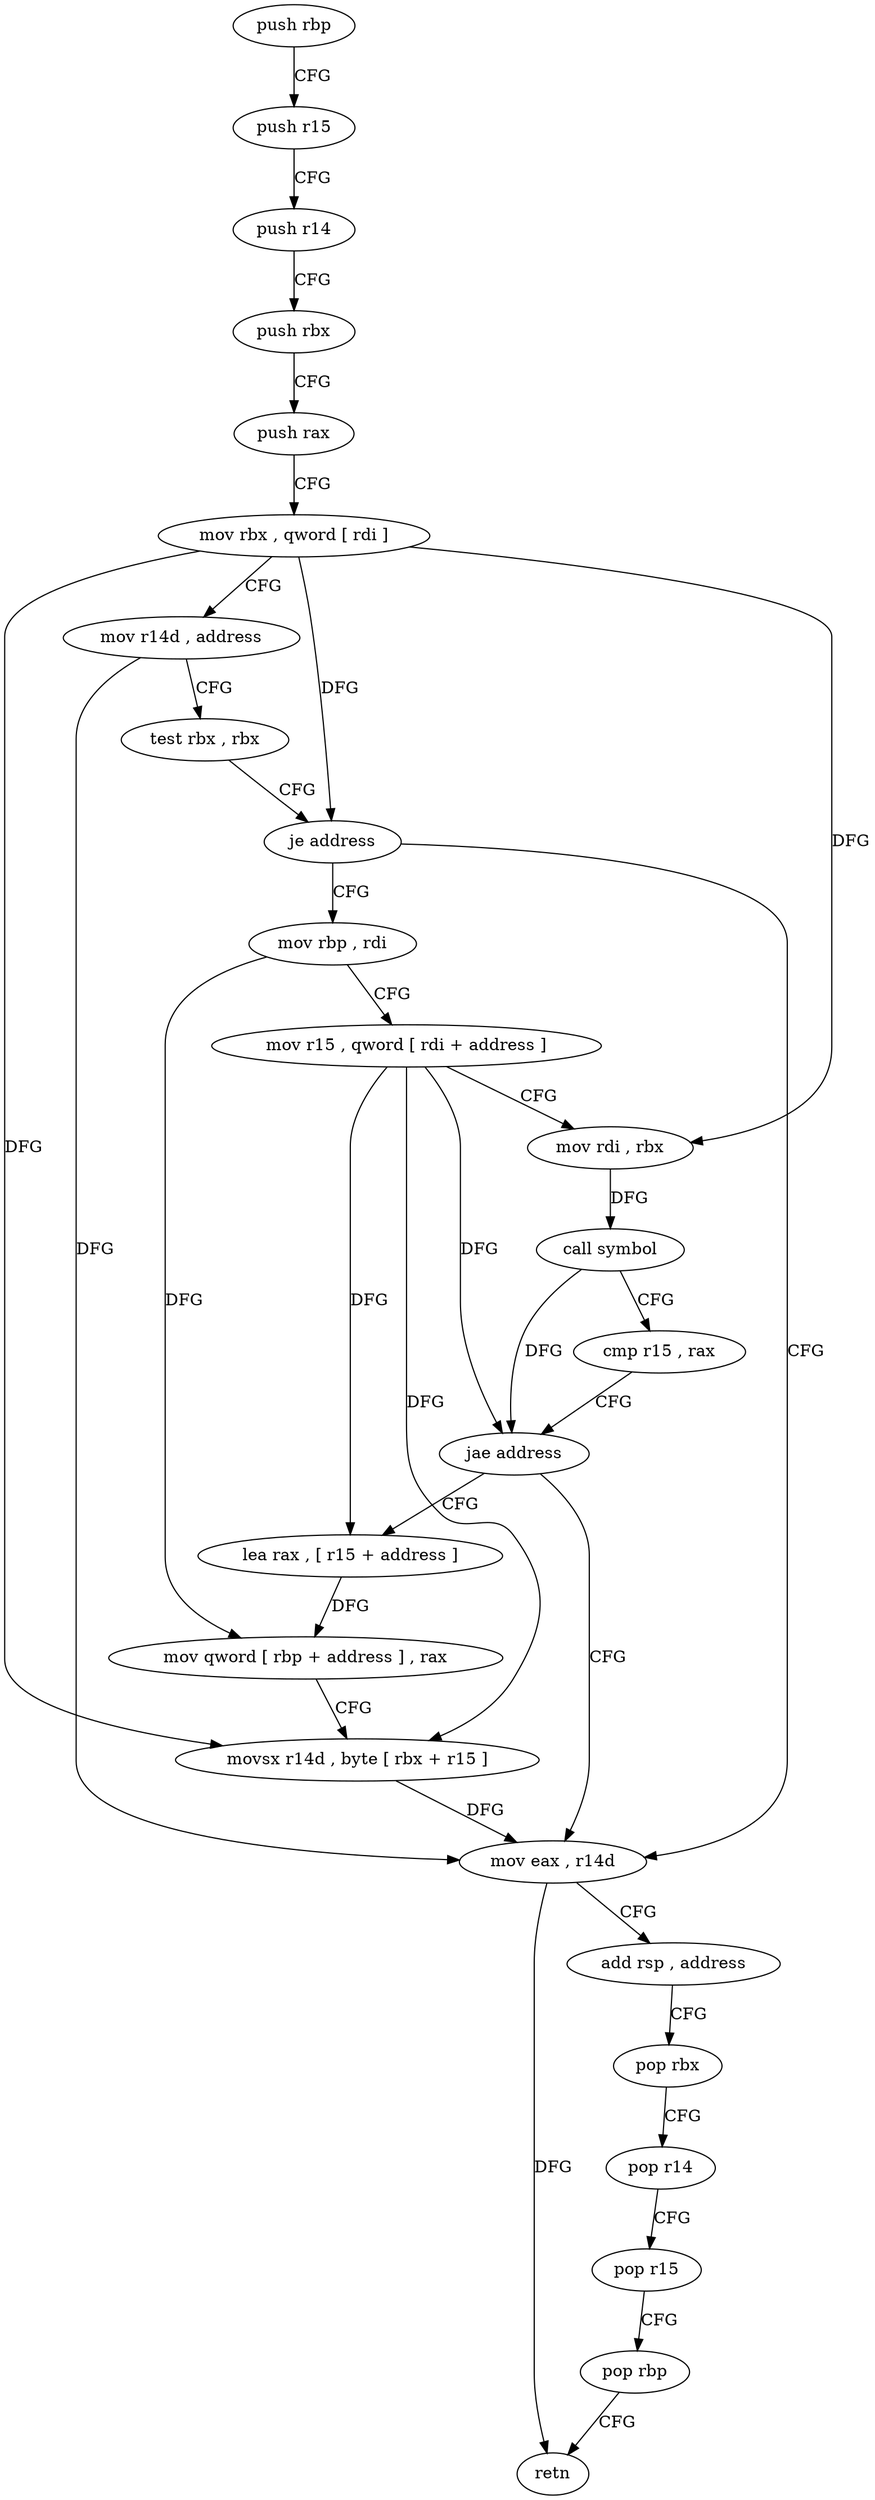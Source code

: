digraph "func" {
"116352" [label = "push rbp" ]
"116353" [label = "push r15" ]
"116355" [label = "push r14" ]
"116357" [label = "push rbx" ]
"116358" [label = "push rax" ]
"116359" [label = "mov rbx , qword [ rdi ]" ]
"116362" [label = "mov r14d , address" ]
"116368" [label = "test rbx , rbx" ]
"116371" [label = "je address" ]
"116406" [label = "mov eax , r14d" ]
"116373" [label = "mov rbp , rdi" ]
"116409" [label = "add rsp , address" ]
"116413" [label = "pop rbx" ]
"116414" [label = "pop r14" ]
"116416" [label = "pop r15" ]
"116418" [label = "pop rbp" ]
"116419" [label = "retn" ]
"116376" [label = "mov r15 , qword [ rdi + address ]" ]
"116380" [label = "mov rdi , rbx" ]
"116383" [label = "call symbol" ]
"116388" [label = "cmp r15 , rax" ]
"116391" [label = "jae address" ]
"116393" [label = "lea rax , [ r15 + address ]" ]
"116397" [label = "mov qword [ rbp + address ] , rax" ]
"116401" [label = "movsx r14d , byte [ rbx + r15 ]" ]
"116352" -> "116353" [ label = "CFG" ]
"116353" -> "116355" [ label = "CFG" ]
"116355" -> "116357" [ label = "CFG" ]
"116357" -> "116358" [ label = "CFG" ]
"116358" -> "116359" [ label = "CFG" ]
"116359" -> "116362" [ label = "CFG" ]
"116359" -> "116371" [ label = "DFG" ]
"116359" -> "116380" [ label = "DFG" ]
"116359" -> "116401" [ label = "DFG" ]
"116362" -> "116368" [ label = "CFG" ]
"116362" -> "116406" [ label = "DFG" ]
"116368" -> "116371" [ label = "CFG" ]
"116371" -> "116406" [ label = "CFG" ]
"116371" -> "116373" [ label = "CFG" ]
"116406" -> "116409" [ label = "CFG" ]
"116406" -> "116419" [ label = "DFG" ]
"116373" -> "116376" [ label = "CFG" ]
"116373" -> "116397" [ label = "DFG" ]
"116409" -> "116413" [ label = "CFG" ]
"116413" -> "116414" [ label = "CFG" ]
"116414" -> "116416" [ label = "CFG" ]
"116416" -> "116418" [ label = "CFG" ]
"116418" -> "116419" [ label = "CFG" ]
"116376" -> "116380" [ label = "CFG" ]
"116376" -> "116391" [ label = "DFG" ]
"116376" -> "116393" [ label = "DFG" ]
"116376" -> "116401" [ label = "DFG" ]
"116380" -> "116383" [ label = "DFG" ]
"116383" -> "116388" [ label = "CFG" ]
"116383" -> "116391" [ label = "DFG" ]
"116388" -> "116391" [ label = "CFG" ]
"116391" -> "116406" [ label = "CFG" ]
"116391" -> "116393" [ label = "CFG" ]
"116393" -> "116397" [ label = "DFG" ]
"116397" -> "116401" [ label = "CFG" ]
"116401" -> "116406" [ label = "DFG" ]
}
